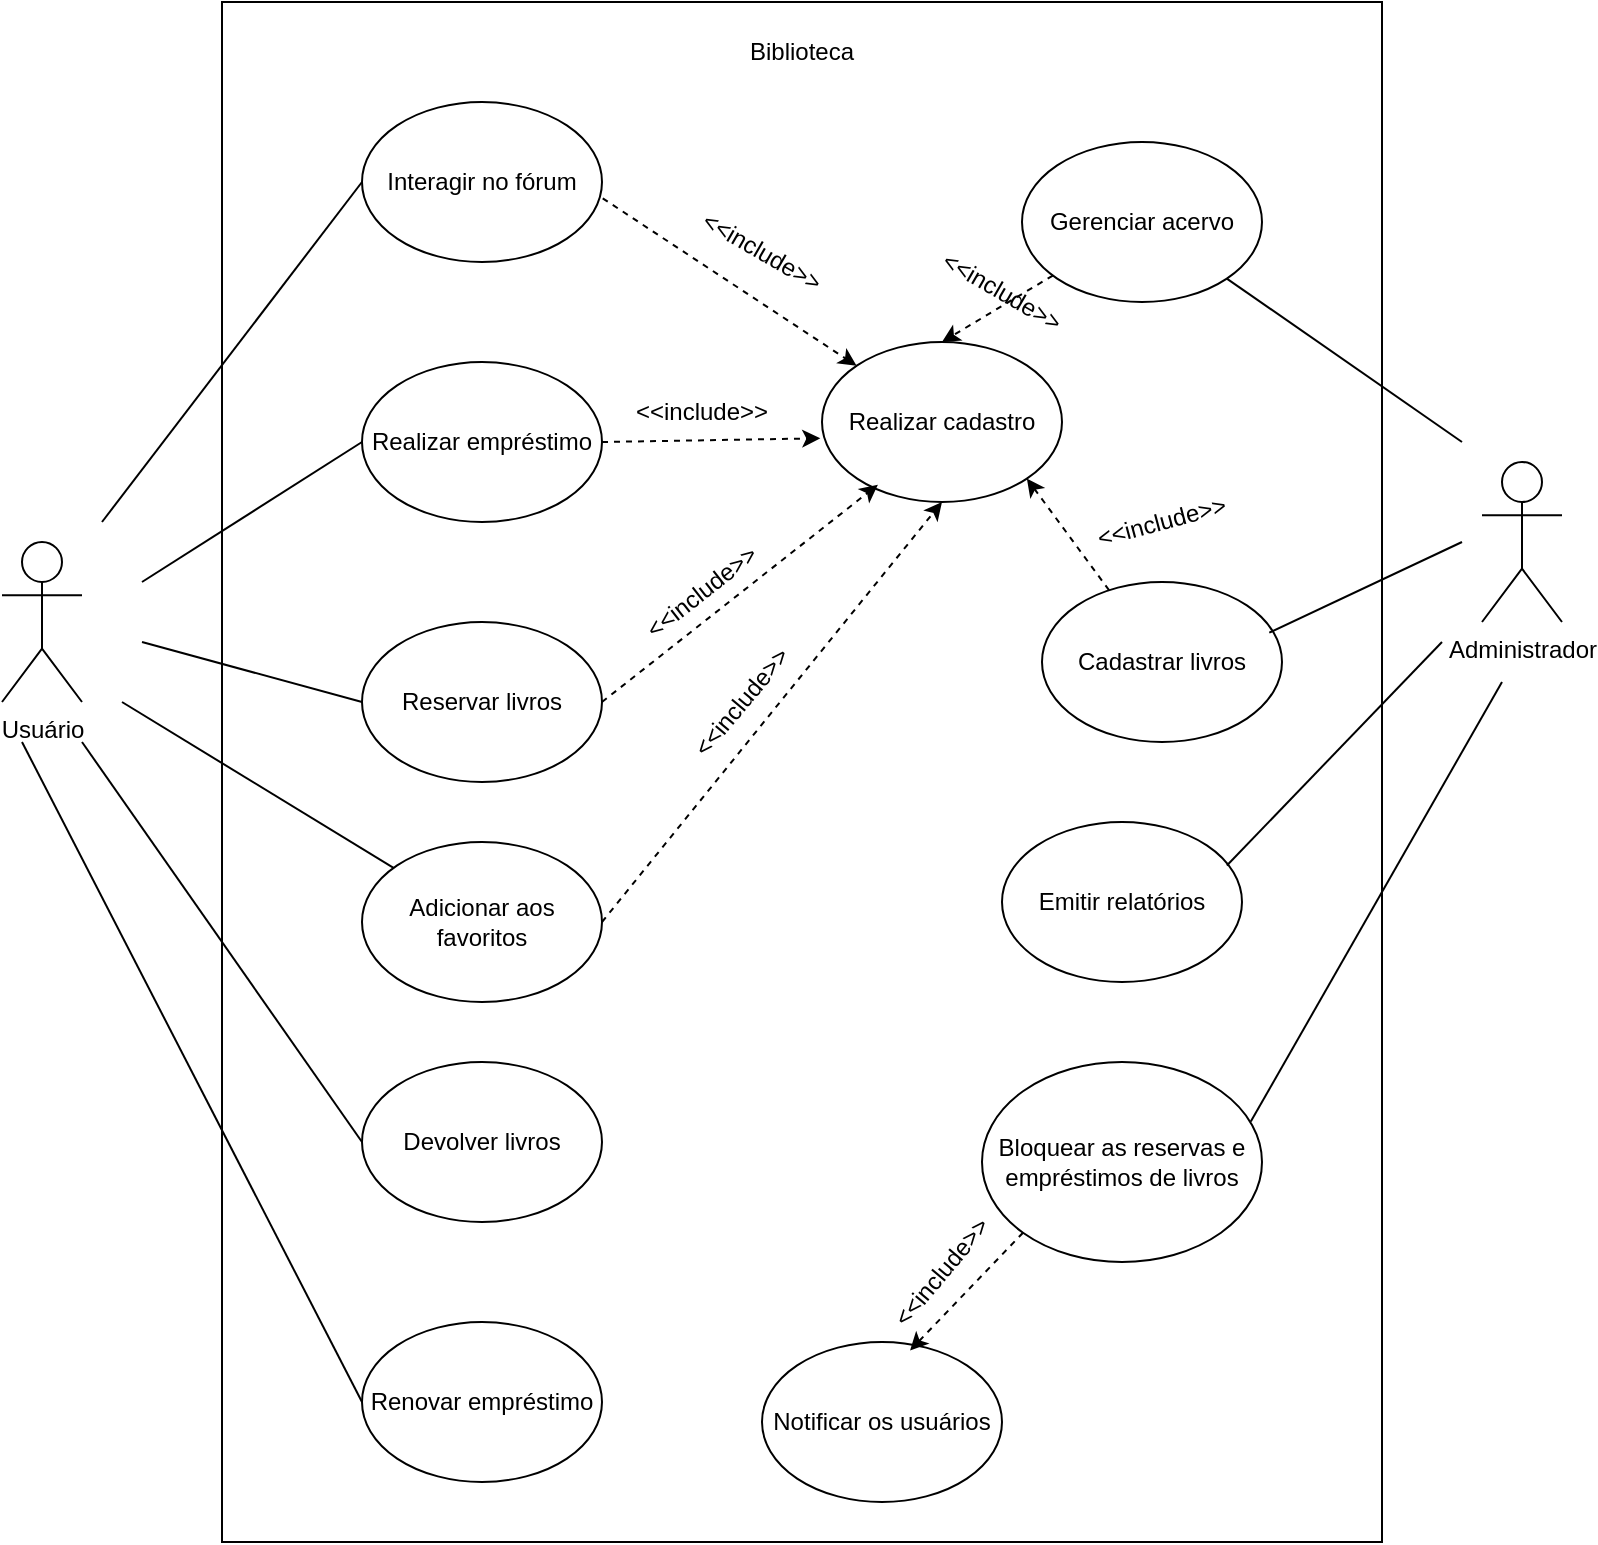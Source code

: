 <mxfile version="24.8.3">
  <diagram name="Página-1" id="x_onZs21lOooV9aep6qS">
    <mxGraphModel dx="1050" dy="557" grid="1" gridSize="10" guides="1" tooltips="1" connect="1" arrows="1" fold="1" page="1" pageScale="1" pageWidth="827" pageHeight="1169" math="0" shadow="0">
      <root>
        <mxCell id="0" />
        <mxCell id="1" parent="0" />
        <mxCell id="UhiFREcNUlNtIZrKmHyf-1" value="" style="whiteSpace=wrap;html=1;" parent="1" vertex="1">
          <mxGeometry x="130" y="30" width="580" height="770" as="geometry" />
        </mxCell>
        <mxCell id="UhiFREcNUlNtIZrKmHyf-2" value="&lt;div&gt;Gerenciar acervo&lt;/div&gt;" style="ellipse;whiteSpace=wrap;html=1;" parent="1" vertex="1">
          <mxGeometry x="530" y="100" width="120" height="80" as="geometry" />
        </mxCell>
        <mxCell id="UhiFREcNUlNtIZrKmHyf-3" value="Emitir relatórios" style="ellipse;whiteSpace=wrap;html=1;" parent="1" vertex="1">
          <mxGeometry x="520" y="440" width="120" height="80" as="geometry" />
        </mxCell>
        <mxCell id="UhiFREcNUlNtIZrKmHyf-4" value="&lt;div&gt;Devolver livros&lt;/div&gt;" style="ellipse;whiteSpace=wrap;html=1;" parent="1" vertex="1">
          <mxGeometry x="200" y="560" width="120" height="80" as="geometry" />
        </mxCell>
        <mxCell id="UhiFREcNUlNtIZrKmHyf-5" value="&lt;div&gt;Realizar empréstimo&lt;/div&gt;" style="ellipse;whiteSpace=wrap;html=1;" parent="1" vertex="1">
          <mxGeometry x="200" y="210" width="120" height="80" as="geometry" />
        </mxCell>
        <mxCell id="UhiFREcNUlNtIZrKmHyf-6" value="&lt;div&gt;Notificar os usuários&lt;/div&gt;" style="ellipse;whiteSpace=wrap;html=1;" parent="1" vertex="1">
          <mxGeometry x="400" y="700" width="120" height="80" as="geometry" />
        </mxCell>
        <mxCell id="UhiFREcNUlNtIZrKmHyf-7" value="&lt;div&gt;Renovar empréstimo&lt;/div&gt;" style="ellipse;whiteSpace=wrap;html=1;" parent="1" vertex="1">
          <mxGeometry x="200" y="690" width="120" height="80" as="geometry" />
        </mxCell>
        <mxCell id="UhiFREcNUlNtIZrKmHyf-8" value="&lt;div&gt;Reservar livros&lt;/div&gt;" style="ellipse;whiteSpace=wrap;html=1;" parent="1" vertex="1">
          <mxGeometry x="200" y="340" width="120" height="80" as="geometry" />
        </mxCell>
        <mxCell id="UhiFREcNUlNtIZrKmHyf-9" value="&lt;div&gt;Cadastrar livros&lt;/div&gt;" style="ellipse;whiteSpace=wrap;html=1;" parent="1" vertex="1">
          <mxGeometry x="540" y="320" width="120" height="80" as="geometry" />
        </mxCell>
        <mxCell id="UhiFREcNUlNtIZrKmHyf-10" value="&lt;div&gt;Interagir no fórum&lt;/div&gt;" style="ellipse;whiteSpace=wrap;html=1;" parent="1" vertex="1">
          <mxGeometry x="200" y="80" width="120" height="80" as="geometry" />
        </mxCell>
        <mxCell id="UhiFREcNUlNtIZrKmHyf-11" value="&lt;div&gt;Adicionar aos favoritos&lt;/div&gt;" style="ellipse;whiteSpace=wrap;html=1;" parent="1" vertex="1">
          <mxGeometry x="200" y="450" width="120" height="80" as="geometry" />
        </mxCell>
        <mxCell id="UhiFREcNUlNtIZrKmHyf-12" value="&lt;div&gt;Bloquear as reservas e empréstimos de livros&lt;/div&gt;" style="ellipse;whiteSpace=wrap;html=1;" parent="1" vertex="1">
          <mxGeometry x="510" y="560" width="140" height="100" as="geometry" />
        </mxCell>
        <mxCell id="UhiFREcNUlNtIZrKmHyf-13" value="&lt;div&gt;Realizar cadastro&lt;/div&gt;" style="ellipse;whiteSpace=wrap;html=1;" parent="1" vertex="1">
          <mxGeometry x="430" y="200" width="120" height="80" as="geometry" />
        </mxCell>
        <mxCell id="UhiFREcNUlNtIZrKmHyf-14" value="Administrador" style="shape=umlActor;verticalLabelPosition=bottom;verticalAlign=top;html=1;outlineConnect=0;" parent="1" vertex="1">
          <mxGeometry x="760" y="260" width="40" height="80" as="geometry" />
        </mxCell>
        <mxCell id="UhiFREcNUlNtIZrKmHyf-15" value="Usuário" style="shape=umlActor;verticalLabelPosition=bottom;verticalAlign=top;html=1;outlineConnect=0;" parent="1" vertex="1">
          <mxGeometry x="20" y="300" width="40" height="80" as="geometry" />
        </mxCell>
        <mxCell id="UhiFREcNUlNtIZrKmHyf-16" value="" style="endArrow=none;html=1;rounded=0;entryX=0;entryY=0.5;entryDx=0;entryDy=0;" parent="1" target="UhiFREcNUlNtIZrKmHyf-10" edge="1">
          <mxGeometry width="50" height="50" relative="1" as="geometry">
            <mxPoint x="70" y="290" as="sourcePoint" />
            <mxPoint x="440" y="330" as="targetPoint" />
          </mxGeometry>
        </mxCell>
        <mxCell id="UhiFREcNUlNtIZrKmHyf-17" value="" style="endArrow=none;html=1;rounded=0;entryX=0;entryY=0.5;entryDx=0;entryDy=0;" parent="1" target="UhiFREcNUlNtIZrKmHyf-5" edge="1">
          <mxGeometry width="50" height="50" relative="1" as="geometry">
            <mxPoint x="90" y="320" as="sourcePoint" />
            <mxPoint x="440" y="330" as="targetPoint" />
          </mxGeometry>
        </mxCell>
        <mxCell id="UhiFREcNUlNtIZrKmHyf-18" value="" style="endArrow=none;html=1;rounded=0;entryX=0;entryY=0.5;entryDx=0;entryDy=0;" parent="1" target="UhiFREcNUlNtIZrKmHyf-8" edge="1">
          <mxGeometry width="50" height="50" relative="1" as="geometry">
            <mxPoint x="90" y="350" as="sourcePoint" />
            <mxPoint x="440" y="330" as="targetPoint" />
          </mxGeometry>
        </mxCell>
        <mxCell id="UhiFREcNUlNtIZrKmHyf-19" value="" style="endArrow=classic;html=1;rounded=0;dashed=1;exitX=1.003;exitY=0.602;exitDx=0;exitDy=0;exitPerimeter=0;" parent="1" source="UhiFREcNUlNtIZrKmHyf-10" target="UhiFREcNUlNtIZrKmHyf-13" edge="1">
          <mxGeometry width="50" height="50" relative="1" as="geometry">
            <mxPoint x="390" y="380" as="sourcePoint" />
            <mxPoint x="440" y="330" as="targetPoint" />
          </mxGeometry>
        </mxCell>
        <mxCell id="UhiFREcNUlNtIZrKmHyf-20" value="&amp;lt;&amp;lt;include&amp;gt;&amp;gt;" style="text;html=1;align=center;verticalAlign=middle;whiteSpace=wrap;rounded=0;rotation=30;" parent="1" vertex="1">
          <mxGeometry x="370" y="140" width="60" height="30" as="geometry" />
        </mxCell>
        <mxCell id="UhiFREcNUlNtIZrKmHyf-21" value="" style="endArrow=classic;html=1;rounded=0;dashed=1;exitX=1;exitY=0.5;exitDx=0;exitDy=0;entryX=-0.007;entryY=0.602;entryDx=0;entryDy=0;entryPerimeter=0;" parent="1" source="UhiFREcNUlNtIZrKmHyf-5" target="UhiFREcNUlNtIZrKmHyf-13" edge="1">
          <mxGeometry width="50" height="50" relative="1" as="geometry">
            <mxPoint x="390" y="270.5" as="sourcePoint" />
            <mxPoint x="467" y="349.5" as="targetPoint" />
          </mxGeometry>
        </mxCell>
        <mxCell id="UhiFREcNUlNtIZrKmHyf-22" value="&amp;lt;&amp;lt;include&amp;gt;&amp;gt;" style="text;html=1;align=center;verticalAlign=middle;whiteSpace=wrap;rounded=0;" parent="1" vertex="1">
          <mxGeometry x="340" y="220" width="60" height="30" as="geometry" />
        </mxCell>
        <mxCell id="UhiFREcNUlNtIZrKmHyf-23" value="" style="endArrow=classic;html=1;rounded=0;dashed=1;exitX=1;exitY=0.5;exitDx=0;exitDy=0;entryX=0.233;entryY=0.892;entryDx=0;entryDy=0;entryPerimeter=0;" parent="1" source="UhiFREcNUlNtIZrKmHyf-8" target="UhiFREcNUlNtIZrKmHyf-13" edge="1">
          <mxGeometry width="50" height="50" relative="1" as="geometry">
            <mxPoint x="430" y="390" as="sourcePoint" />
            <mxPoint x="507" y="469" as="targetPoint" />
          </mxGeometry>
        </mxCell>
        <mxCell id="UhiFREcNUlNtIZrKmHyf-24" value="&amp;lt;&amp;lt;include&amp;gt;&amp;gt;" style="text;html=1;align=center;verticalAlign=middle;whiteSpace=wrap;rounded=0;rotation=-38;" parent="1" vertex="1">
          <mxGeometry x="340" y="310" width="60" height="30" as="geometry" />
        </mxCell>
        <mxCell id="UhiFREcNUlNtIZrKmHyf-25" value="" style="endArrow=classic;html=1;rounded=0;dashed=1;exitX=1;exitY=0.5;exitDx=0;exitDy=0;entryX=0.5;entryY=1;entryDx=0;entryDy=0;" parent="1" source="UhiFREcNUlNtIZrKmHyf-11" target="UhiFREcNUlNtIZrKmHyf-13" edge="1">
          <mxGeometry width="50" height="50" relative="1" as="geometry">
            <mxPoint x="330" y="390" as="sourcePoint" />
            <mxPoint x="468" y="281" as="targetPoint" />
          </mxGeometry>
        </mxCell>
        <mxCell id="UhiFREcNUlNtIZrKmHyf-26" value="&amp;lt;&amp;lt;include&amp;gt;&amp;gt;" style="text;html=1;align=center;verticalAlign=middle;whiteSpace=wrap;rounded=0;rotation=-50;" parent="1" vertex="1">
          <mxGeometry x="360" y="365" width="60" height="30" as="geometry" />
        </mxCell>
        <mxCell id="UhiFREcNUlNtIZrKmHyf-27" value="" style="endArrow=none;html=1;rounded=0;" parent="1" target="UhiFREcNUlNtIZrKmHyf-11" edge="1">
          <mxGeometry width="50" height="50" relative="1" as="geometry">
            <mxPoint x="80" y="380" as="sourcePoint" />
            <mxPoint x="440" y="530" as="targetPoint" />
          </mxGeometry>
        </mxCell>
        <mxCell id="UhiFREcNUlNtIZrKmHyf-28" value="" style="endArrow=none;html=1;rounded=0;entryX=0;entryY=0.5;entryDx=0;entryDy=0;" parent="1" target="UhiFREcNUlNtIZrKmHyf-4" edge="1">
          <mxGeometry width="50" height="50" relative="1" as="geometry">
            <mxPoint x="60" y="400" as="sourcePoint" />
            <mxPoint x="440" y="530" as="targetPoint" />
          </mxGeometry>
        </mxCell>
        <mxCell id="UhiFREcNUlNtIZrKmHyf-29" value="" style="endArrow=none;html=1;rounded=0;entryX=0;entryY=0.5;entryDx=0;entryDy=0;" parent="1" target="UhiFREcNUlNtIZrKmHyf-7" edge="1">
          <mxGeometry width="50" height="50" relative="1" as="geometry">
            <mxPoint x="30" y="400" as="sourcePoint" />
            <mxPoint x="440" y="530" as="targetPoint" />
          </mxGeometry>
        </mxCell>
        <mxCell id="UhiFREcNUlNtIZrKmHyf-30" value="" style="endArrow=none;html=1;rounded=0;exitX=1;exitY=1;exitDx=0;exitDy=0;" parent="1" source="UhiFREcNUlNtIZrKmHyf-2" edge="1">
          <mxGeometry width="50" height="50" relative="1" as="geometry">
            <mxPoint x="390" y="580" as="sourcePoint" />
            <mxPoint x="750" y="250" as="targetPoint" />
          </mxGeometry>
        </mxCell>
        <mxCell id="UhiFREcNUlNtIZrKmHyf-31" value="" style="endArrow=none;html=1;rounded=0;exitX=0.947;exitY=0.317;exitDx=0;exitDy=0;exitPerimeter=0;" parent="1" source="UhiFREcNUlNtIZrKmHyf-9" edge="1">
          <mxGeometry width="50" height="50" relative="1" as="geometry">
            <mxPoint x="390" y="380" as="sourcePoint" />
            <mxPoint x="750" y="300" as="targetPoint" />
          </mxGeometry>
        </mxCell>
        <mxCell id="UhiFREcNUlNtIZrKmHyf-32" value="" style="endArrow=none;html=1;rounded=0;exitX=0.937;exitY=0.272;exitDx=0;exitDy=0;exitPerimeter=0;" parent="1" source="UhiFREcNUlNtIZrKmHyf-3" edge="1">
          <mxGeometry width="50" height="50" relative="1" as="geometry">
            <mxPoint x="654" y="320" as="sourcePoint" />
            <mxPoint x="740" y="350" as="targetPoint" />
          </mxGeometry>
        </mxCell>
        <mxCell id="UhiFREcNUlNtIZrKmHyf-33" value="" style="endArrow=classic;html=1;rounded=0;dashed=1;" parent="1" source="UhiFREcNUlNtIZrKmHyf-2" edge="1">
          <mxGeometry width="50" height="50" relative="1" as="geometry">
            <mxPoint x="330" y="138" as="sourcePoint" />
            <mxPoint x="490" y="200" as="targetPoint" />
          </mxGeometry>
        </mxCell>
        <mxCell id="UhiFREcNUlNtIZrKmHyf-34" value="" style="endArrow=classic;html=1;rounded=0;dashed=1;entryX=1;entryY=1;entryDx=0;entryDy=0;" parent="1" source="UhiFREcNUlNtIZrKmHyf-9" target="UhiFREcNUlNtIZrKmHyf-13" edge="1">
          <mxGeometry width="50" height="50" relative="1" as="geometry">
            <mxPoint x="340" y="148" as="sourcePoint" />
            <mxPoint x="467" y="232" as="targetPoint" />
          </mxGeometry>
        </mxCell>
        <mxCell id="UhiFREcNUlNtIZrKmHyf-35" value="&amp;lt;&amp;lt;include&amp;gt;&amp;gt;" style="text;html=1;align=center;verticalAlign=middle;whiteSpace=wrap;rounded=0;rotation=30;" parent="1" vertex="1">
          <mxGeometry x="490" y="160" width="60" height="30" as="geometry" />
        </mxCell>
        <mxCell id="UhiFREcNUlNtIZrKmHyf-36" value="&amp;lt;&amp;lt;include&amp;gt;&amp;gt;" style="text;html=1;align=center;verticalAlign=middle;whiteSpace=wrap;rounded=0;rotation=-15;" parent="1" vertex="1">
          <mxGeometry x="570" y="275" width="60" height="30" as="geometry" />
        </mxCell>
        <mxCell id="UhiFREcNUlNtIZrKmHyf-37" value="" style="endArrow=none;html=1;rounded=0;exitX=0.96;exitY=0.298;exitDx=0;exitDy=0;exitPerimeter=0;" parent="1" source="UhiFREcNUlNtIZrKmHyf-12" edge="1">
          <mxGeometry width="50" height="50" relative="1" as="geometry">
            <mxPoint x="390" y="580" as="sourcePoint" />
            <mxPoint x="770" y="370" as="targetPoint" />
          </mxGeometry>
        </mxCell>
        <mxCell id="UhiFREcNUlNtIZrKmHyf-38" value="" style="endArrow=classic;html=1;rounded=0;dashed=1;exitX=0;exitY=1;exitDx=0;exitDy=0;entryX=0.617;entryY=0.053;entryDx=0;entryDy=0;entryPerimeter=0;" parent="1" source="UhiFREcNUlNtIZrKmHyf-12" target="UhiFREcNUlNtIZrKmHyf-6" edge="1">
          <mxGeometry width="50" height="50" relative="1" as="geometry">
            <mxPoint x="330" y="500" as="sourcePoint" />
            <mxPoint x="500" y="290" as="targetPoint" />
          </mxGeometry>
        </mxCell>
        <mxCell id="UhiFREcNUlNtIZrKmHyf-39" value="&amp;lt;&amp;lt;include&amp;gt;&amp;gt;" style="text;html=1;align=center;verticalAlign=middle;whiteSpace=wrap;rounded=0;rotation=-50;" parent="1" vertex="1">
          <mxGeometry x="460" y="650" width="60" height="30" as="geometry" />
        </mxCell>
        <mxCell id="mc9L3D9BQtDPFlPG5Ax0-1" value="Biblioteca" style="text;html=1;align=center;verticalAlign=middle;whiteSpace=wrap;rounded=0;" vertex="1" parent="1">
          <mxGeometry x="390" y="40" width="60" height="30" as="geometry" />
        </mxCell>
      </root>
    </mxGraphModel>
  </diagram>
</mxfile>
